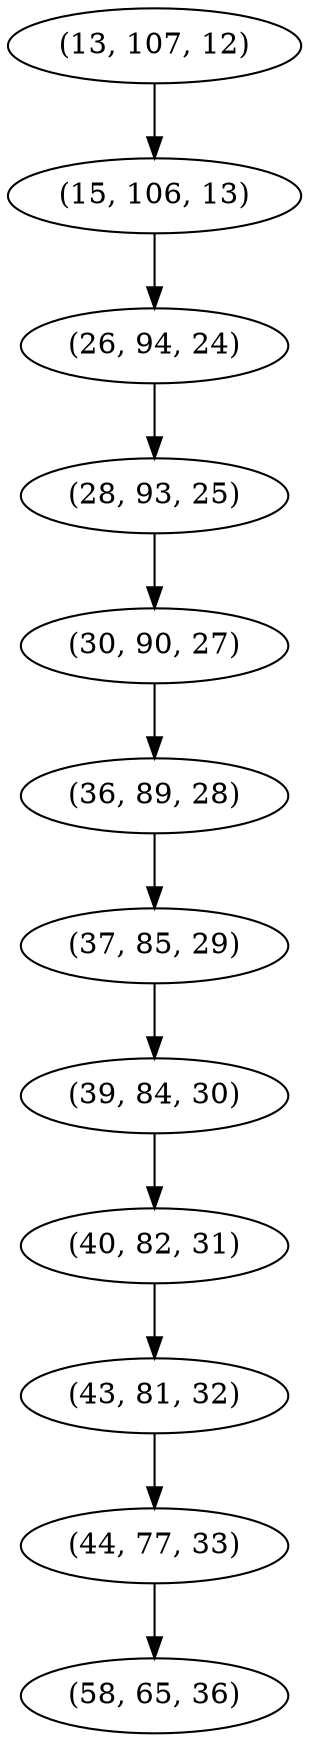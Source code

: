 digraph tree {
    "(13, 107, 12)";
    "(15, 106, 13)";
    "(26, 94, 24)";
    "(28, 93, 25)";
    "(30, 90, 27)";
    "(36, 89, 28)";
    "(37, 85, 29)";
    "(39, 84, 30)";
    "(40, 82, 31)";
    "(43, 81, 32)";
    "(44, 77, 33)";
    "(58, 65, 36)";
    "(13, 107, 12)" -> "(15, 106, 13)";
    "(15, 106, 13)" -> "(26, 94, 24)";
    "(26, 94, 24)" -> "(28, 93, 25)";
    "(28, 93, 25)" -> "(30, 90, 27)";
    "(30, 90, 27)" -> "(36, 89, 28)";
    "(36, 89, 28)" -> "(37, 85, 29)";
    "(37, 85, 29)" -> "(39, 84, 30)";
    "(39, 84, 30)" -> "(40, 82, 31)";
    "(40, 82, 31)" -> "(43, 81, 32)";
    "(43, 81, 32)" -> "(44, 77, 33)";
    "(44, 77, 33)" -> "(58, 65, 36)";
}

